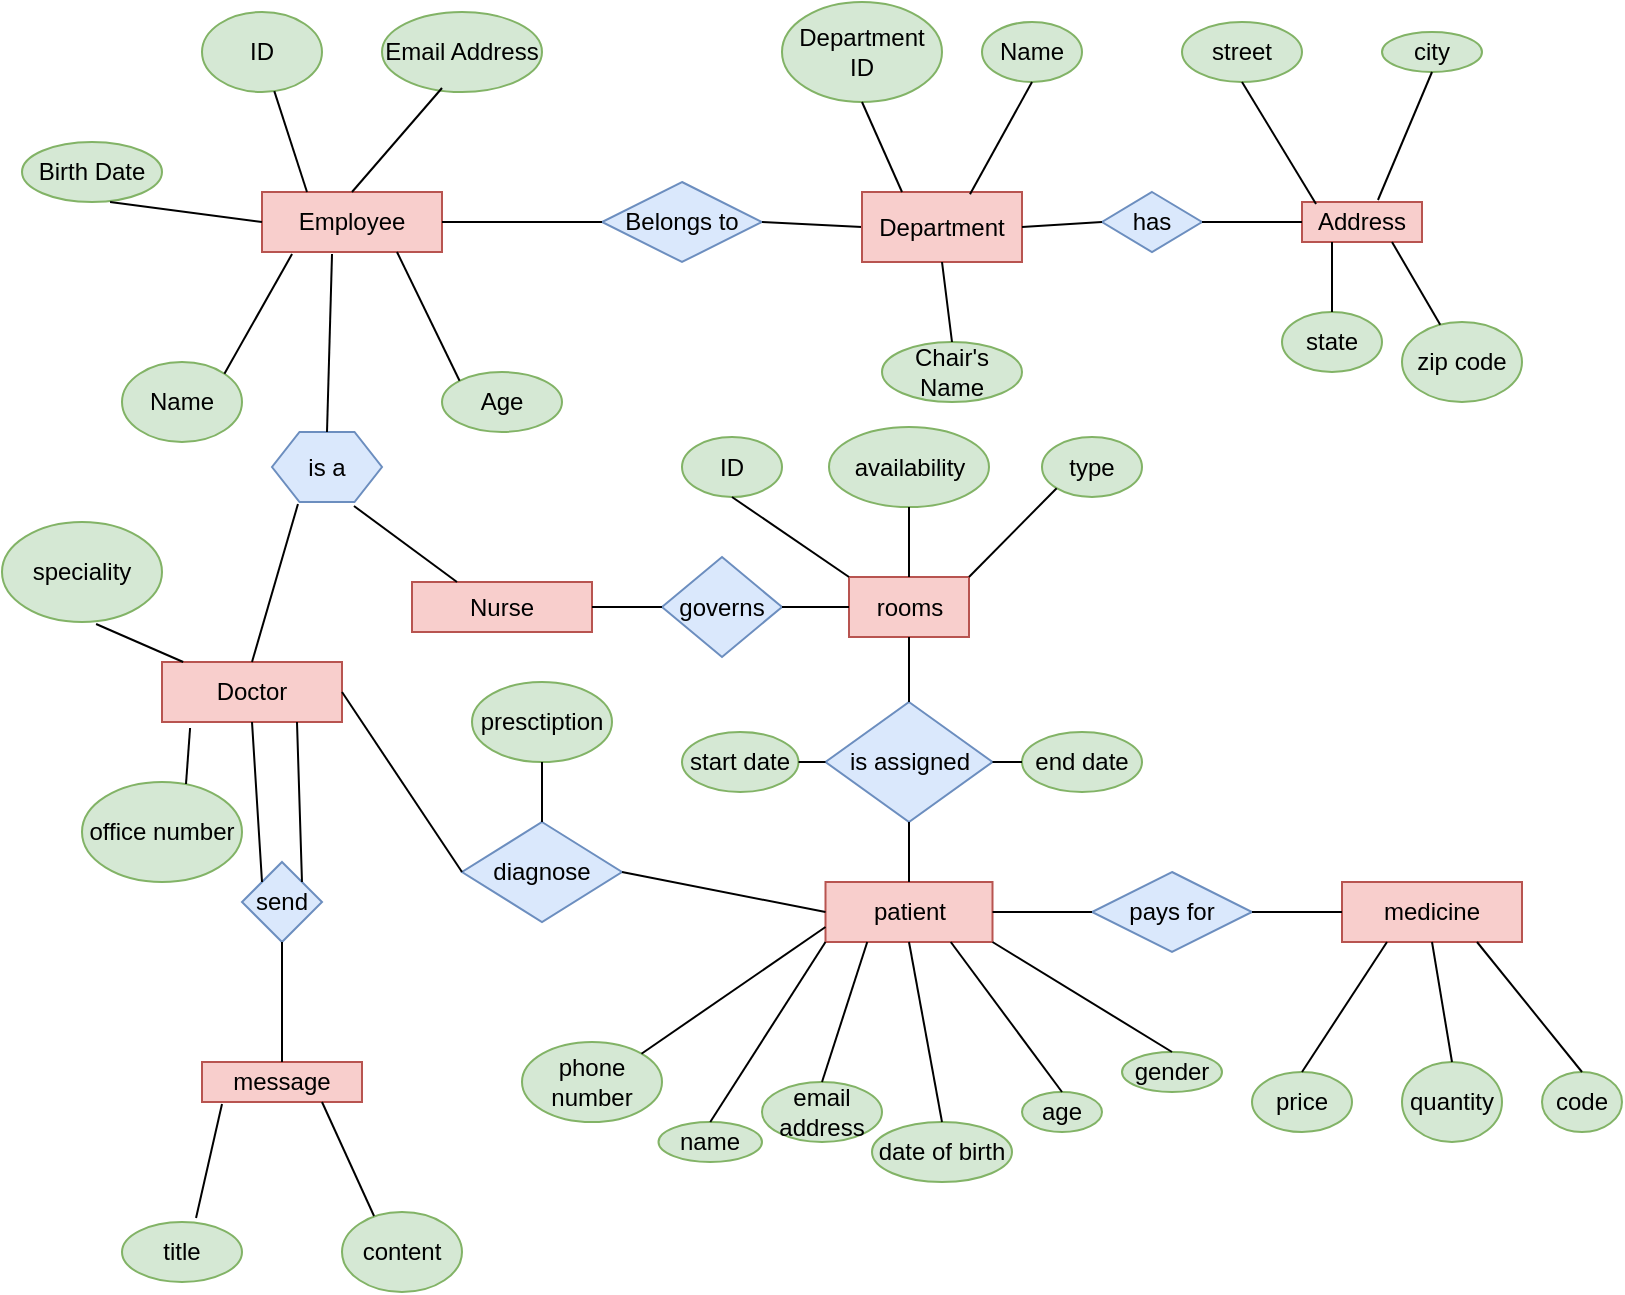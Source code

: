 <mxfile version="12.6.1" type="github">
  <diagram id="C5RBs43oDa-KdzZeNtuy" name="Page-1">
    <mxGraphModel dx="1773" dy="505" grid="1" gridSize="10" guides="1" tooltips="1" connect="1" arrows="1" fold="1" page="1" pageScale="1" pageWidth="827" pageHeight="1169" math="0" shadow="0">
      <root>
        <mxCell id="WIyWlLk6GJQsqaUBKTNV-0"/>
        <mxCell id="WIyWlLk6GJQsqaUBKTNV-1" parent="WIyWlLk6GJQsqaUBKTNV-0"/>
        <mxCell id="0NTEbmVAoTEjCiHu5IEs-0" value="Employee" style="rounded=0;whiteSpace=wrap;html=1;fillColor=#f8cecc;strokeColor=#b85450;" parent="WIyWlLk6GJQsqaUBKTNV-1" vertex="1">
          <mxGeometry x="90" y="135" width="90" height="30" as="geometry"/>
        </mxCell>
        <mxCell id="0NTEbmVAoTEjCiHu5IEs-1" value="ID&lt;br&gt;" style="ellipse;whiteSpace=wrap;html=1;fillColor=#d5e8d4;strokeColor=#82b366;" parent="WIyWlLk6GJQsqaUBKTNV-1" vertex="1">
          <mxGeometry x="60" y="45" width="60" height="40" as="geometry"/>
        </mxCell>
        <mxCell id="0NTEbmVAoTEjCiHu5IEs-3" value="" style="endArrow=none;html=1;entryX=0.25;entryY=0;entryDx=0;entryDy=0;" parent="WIyWlLk6GJQsqaUBKTNV-1" source="0NTEbmVAoTEjCiHu5IEs-1" target="0NTEbmVAoTEjCiHu5IEs-0" edge="1">
          <mxGeometry width="50" height="50" relative="1" as="geometry">
            <mxPoint x="170" y="290" as="sourcePoint"/>
            <mxPoint x="220" y="190" as="targetPoint"/>
          </mxGeometry>
        </mxCell>
        <mxCell id="0NTEbmVAoTEjCiHu5IEs-4" value="Email Address" style="ellipse;whiteSpace=wrap;html=1;fillColor=#d5e8d4;strokeColor=#82b366;" parent="WIyWlLk6GJQsqaUBKTNV-1" vertex="1">
          <mxGeometry x="150" y="45" width="80" height="40" as="geometry"/>
        </mxCell>
        <mxCell id="0NTEbmVAoTEjCiHu5IEs-5" value="" style="endArrow=none;html=1;entryX=0.375;entryY=0.95;entryDx=0;entryDy=0;entryPerimeter=0;exitX=0.5;exitY=0;exitDx=0;exitDy=0;" parent="WIyWlLk6GJQsqaUBKTNV-1" source="0NTEbmVAoTEjCiHu5IEs-0" target="0NTEbmVAoTEjCiHu5IEs-4" edge="1">
          <mxGeometry width="50" height="50" relative="1" as="geometry">
            <mxPoint x="170" y="290" as="sourcePoint"/>
            <mxPoint x="220" y="240" as="targetPoint"/>
          </mxGeometry>
        </mxCell>
        <mxCell id="0NTEbmVAoTEjCiHu5IEs-6" value="Name" style="ellipse;whiteSpace=wrap;html=1;fillColor=#d5e8d4;strokeColor=#82b366;" parent="WIyWlLk6GJQsqaUBKTNV-1" vertex="1">
          <mxGeometry x="20" y="220" width="60" height="40" as="geometry"/>
        </mxCell>
        <mxCell id="0NTEbmVAoTEjCiHu5IEs-7" value="" style="endArrow=none;html=1;exitX=1;exitY=0;exitDx=0;exitDy=0;entryX=0.167;entryY=1.033;entryDx=0;entryDy=0;entryPerimeter=0;" parent="WIyWlLk6GJQsqaUBKTNV-1" source="0NTEbmVAoTEjCiHu5IEs-6" target="0NTEbmVAoTEjCiHu5IEs-0" edge="1">
          <mxGeometry width="50" height="50" relative="1" as="geometry">
            <mxPoint x="130" y="370" as="sourcePoint"/>
            <mxPoint x="207" y="219" as="targetPoint"/>
          </mxGeometry>
        </mxCell>
        <mxCell id="0NTEbmVAoTEjCiHu5IEs-8" value="Birth Date" style="ellipse;whiteSpace=wrap;html=1;fillColor=#d5e8d4;strokeColor=#82b366;" parent="WIyWlLk6GJQsqaUBKTNV-1" vertex="1">
          <mxGeometry x="-30" y="110" width="70" height="30" as="geometry"/>
        </mxCell>
        <mxCell id="0NTEbmVAoTEjCiHu5IEs-10" value="" style="endArrow=none;html=1;exitX=0.629;exitY=1;exitDx=0;exitDy=0;exitPerimeter=0;entryX=0;entryY=0.5;entryDx=0;entryDy=0;" parent="WIyWlLk6GJQsqaUBKTNV-1" source="0NTEbmVAoTEjCiHu5IEs-8" target="0NTEbmVAoTEjCiHu5IEs-0" edge="1">
          <mxGeometry width="50" height="50" relative="1" as="geometry">
            <mxPoint x="130" y="370" as="sourcePoint"/>
            <mxPoint x="230" y="220" as="targetPoint"/>
          </mxGeometry>
        </mxCell>
        <mxCell id="0NTEbmVAoTEjCiHu5IEs-11" value="Age" style="ellipse;whiteSpace=wrap;html=1;fillColor=#d5e8d4;strokeColor=#82b366;" parent="WIyWlLk6GJQsqaUBKTNV-1" vertex="1">
          <mxGeometry x="180" y="225" width="60" height="30" as="geometry"/>
        </mxCell>
        <mxCell id="0NTEbmVAoTEjCiHu5IEs-13" value="" style="endArrow=none;html=1;entryX=0.75;entryY=1;entryDx=0;entryDy=0;exitX=0;exitY=0;exitDx=0;exitDy=0;" parent="WIyWlLk6GJQsqaUBKTNV-1" source="0NTEbmVAoTEjCiHu5IEs-11" target="0NTEbmVAoTEjCiHu5IEs-0" edge="1">
          <mxGeometry width="50" height="50" relative="1" as="geometry">
            <mxPoint x="130" y="380" as="sourcePoint"/>
            <mxPoint x="180" y="330" as="targetPoint"/>
          </mxGeometry>
        </mxCell>
        <mxCell id="0NTEbmVAoTEjCiHu5IEs-15" value="Belongs to&lt;br&gt;" style="rhombus;whiteSpace=wrap;html=1;fillColor=#dae8fc;strokeColor=#6c8ebf;" parent="WIyWlLk6GJQsqaUBKTNV-1" vertex="1">
          <mxGeometry x="260" y="130" width="80" height="40" as="geometry"/>
        </mxCell>
        <mxCell id="0NTEbmVAoTEjCiHu5IEs-16" value="" style="endArrow=none;html=1;entryX=0;entryY=0.5;entryDx=0;entryDy=0;exitX=1;exitY=0.5;exitDx=0;exitDy=0;" parent="WIyWlLk6GJQsqaUBKTNV-1" source="0NTEbmVAoTEjCiHu5IEs-0" target="0NTEbmVAoTEjCiHu5IEs-15" edge="1">
          <mxGeometry width="50" height="50" relative="1" as="geometry">
            <mxPoint x="130" y="380" as="sourcePoint"/>
            <mxPoint x="290" y="210" as="targetPoint"/>
          </mxGeometry>
        </mxCell>
        <mxCell id="0NTEbmVAoTEjCiHu5IEs-18" value="" style="endArrow=none;html=1;exitX=1;exitY=0.5;exitDx=0;exitDy=0;entryX=0;entryY=0.5;entryDx=0;entryDy=0;" parent="WIyWlLk6GJQsqaUBKTNV-1" source="0NTEbmVAoTEjCiHu5IEs-15" target="0NTEbmVAoTEjCiHu5IEs-19" edge="1">
          <mxGeometry width="50" height="50" relative="1" as="geometry">
            <mxPoint x="393" y="200" as="sourcePoint"/>
            <mxPoint x="450" y="150" as="targetPoint"/>
          </mxGeometry>
        </mxCell>
        <mxCell id="0NTEbmVAoTEjCiHu5IEs-19" value="Department" style="rounded=0;whiteSpace=wrap;html=1;fillColor=#f8cecc;strokeColor=#b85450;" parent="WIyWlLk6GJQsqaUBKTNV-1" vertex="1">
          <mxGeometry x="390" y="135" width="80" height="35" as="geometry"/>
        </mxCell>
        <mxCell id="0NTEbmVAoTEjCiHu5IEs-21" value="Department ID" style="ellipse;whiteSpace=wrap;html=1;fillColor=#d5e8d4;strokeColor=#82b366;" parent="WIyWlLk6GJQsqaUBKTNV-1" vertex="1">
          <mxGeometry x="350" y="40" width="80" height="50" as="geometry"/>
        </mxCell>
        <mxCell id="0NTEbmVAoTEjCiHu5IEs-22" value="Name" style="ellipse;whiteSpace=wrap;html=1;fillColor=#d5e8d4;strokeColor=#82b366;" parent="WIyWlLk6GJQsqaUBKTNV-1" vertex="1">
          <mxGeometry x="450" y="50" width="50" height="30" as="geometry"/>
        </mxCell>
        <mxCell id="0NTEbmVAoTEjCiHu5IEs-23" value="Chair&#39;s Name" style="ellipse;whiteSpace=wrap;html=1;fillColor=#d5e8d4;strokeColor=#82b366;" parent="WIyWlLk6GJQsqaUBKTNV-1" vertex="1">
          <mxGeometry x="400" y="210" width="70" height="30" as="geometry"/>
        </mxCell>
        <mxCell id="0NTEbmVAoTEjCiHu5IEs-24" value="" style="endArrow=none;html=1;entryX=0.5;entryY=1;entryDx=0;entryDy=0;exitX=0.25;exitY=0;exitDx=0;exitDy=0;" parent="WIyWlLk6GJQsqaUBKTNV-1" source="0NTEbmVAoTEjCiHu5IEs-19" target="0NTEbmVAoTEjCiHu5IEs-21" edge="1">
          <mxGeometry width="50" height="50" relative="1" as="geometry">
            <mxPoint x="90" y="380" as="sourcePoint"/>
            <mxPoint x="360" y="160" as="targetPoint"/>
          </mxGeometry>
        </mxCell>
        <mxCell id="0NTEbmVAoTEjCiHu5IEs-25" value="" style="endArrow=none;html=1;exitX=0.675;exitY=0.033;exitDx=0;exitDy=0;exitPerimeter=0;entryX=0.5;entryY=1;entryDx=0;entryDy=0;" parent="WIyWlLk6GJQsqaUBKTNV-1" source="0NTEbmVAoTEjCiHu5IEs-19" target="0NTEbmVAoTEjCiHu5IEs-22" edge="1">
          <mxGeometry width="50" height="50" relative="1" as="geometry">
            <mxPoint x="410" y="150.01" as="sourcePoint"/>
            <mxPoint x="450" y="100" as="targetPoint"/>
          </mxGeometry>
        </mxCell>
        <mxCell id="0NTEbmVAoTEjCiHu5IEs-26" value="" style="endArrow=none;html=1;entryX=0.5;entryY=1;entryDx=0;entryDy=0;exitX=0.5;exitY=0;exitDx=0;exitDy=0;" parent="WIyWlLk6GJQsqaUBKTNV-1" source="0NTEbmVAoTEjCiHu5IEs-23" target="0NTEbmVAoTEjCiHu5IEs-19" edge="1">
          <mxGeometry width="50" height="50" relative="1" as="geometry">
            <mxPoint x="420" y="160.01" as="sourcePoint"/>
            <mxPoint x="410" y="110" as="targetPoint"/>
          </mxGeometry>
        </mxCell>
        <mxCell id="0NTEbmVAoTEjCiHu5IEs-27" value="has" style="rhombus;whiteSpace=wrap;html=1;fillColor=#dae8fc;strokeColor=#6c8ebf;" parent="WIyWlLk6GJQsqaUBKTNV-1" vertex="1">
          <mxGeometry x="510" y="135" width="50" height="30" as="geometry"/>
        </mxCell>
        <mxCell id="0NTEbmVAoTEjCiHu5IEs-29" value="" style="endArrow=none;html=1;entryX=1;entryY=0.5;entryDx=0;entryDy=0;exitX=0;exitY=0.5;exitDx=0;exitDy=0;" parent="WIyWlLk6GJQsqaUBKTNV-1" source="0NTEbmVAoTEjCiHu5IEs-27" target="0NTEbmVAoTEjCiHu5IEs-19" edge="1">
          <mxGeometry width="50" height="50" relative="1" as="geometry">
            <mxPoint x="470" y="170.01" as="sourcePoint"/>
            <mxPoint x="460" y="120" as="targetPoint"/>
          </mxGeometry>
        </mxCell>
        <mxCell id="0NTEbmVAoTEjCiHu5IEs-30" value="Address" style="rounded=0;whiteSpace=wrap;html=1;fillColor=#f8cecc;strokeColor=#b85450;" parent="WIyWlLk6GJQsqaUBKTNV-1" vertex="1">
          <mxGeometry x="610" y="140" width="60" height="20" as="geometry"/>
        </mxCell>
        <mxCell id="0NTEbmVAoTEjCiHu5IEs-31" value="" style="endArrow=none;html=1;entryX=1;entryY=0.5;entryDx=0;entryDy=0;exitX=0;exitY=0.5;exitDx=0;exitDy=0;" parent="WIyWlLk6GJQsqaUBKTNV-1" source="0NTEbmVAoTEjCiHu5IEs-30" target="0NTEbmVAoTEjCiHu5IEs-27" edge="1">
          <mxGeometry width="50" height="50" relative="1" as="geometry">
            <mxPoint x="420" y="180.01" as="sourcePoint"/>
            <mxPoint x="410" y="130" as="targetPoint"/>
          </mxGeometry>
        </mxCell>
        <mxCell id="0NTEbmVAoTEjCiHu5IEs-32" value="street" style="ellipse;whiteSpace=wrap;html=1;fillColor=#d5e8d4;strokeColor=#82b366;" parent="WIyWlLk6GJQsqaUBKTNV-1" vertex="1">
          <mxGeometry x="550" y="50" width="60" height="30" as="geometry"/>
        </mxCell>
        <mxCell id="0NTEbmVAoTEjCiHu5IEs-33" value="city" style="ellipse;whiteSpace=wrap;html=1;fillColor=#d5e8d4;strokeColor=#82b366;" parent="WIyWlLk6GJQsqaUBKTNV-1" vertex="1">
          <mxGeometry x="650" y="55" width="50" height="20" as="geometry"/>
        </mxCell>
        <mxCell id="0NTEbmVAoTEjCiHu5IEs-34" value="state" style="ellipse;whiteSpace=wrap;html=1;fillColor=#d5e8d4;strokeColor=#82b366;" parent="WIyWlLk6GJQsqaUBKTNV-1" vertex="1">
          <mxGeometry x="600" y="195" width="50" height="30" as="geometry"/>
        </mxCell>
        <mxCell id="0NTEbmVAoTEjCiHu5IEs-35" value="zip code" style="ellipse;whiteSpace=wrap;html=1;fillColor=#d5e8d4;strokeColor=#82b366;" parent="WIyWlLk6GJQsqaUBKTNV-1" vertex="1">
          <mxGeometry x="660" y="200" width="60" height="40" as="geometry"/>
        </mxCell>
        <mxCell id="0NTEbmVAoTEjCiHu5IEs-37" value="" style="endArrow=none;html=1;exitX=0.117;exitY=0.05;exitDx=0;exitDy=0;exitPerimeter=0;entryX=0.5;entryY=1;entryDx=0;entryDy=0;" parent="WIyWlLk6GJQsqaUBKTNV-1" source="0NTEbmVAoTEjCiHu5IEs-30" target="0NTEbmVAoTEjCiHu5IEs-32" edge="1">
          <mxGeometry width="50" height="50" relative="1" as="geometry">
            <mxPoint x="430" y="190.01" as="sourcePoint"/>
            <mxPoint x="550" y="130" as="targetPoint"/>
          </mxGeometry>
        </mxCell>
        <mxCell id="0NTEbmVAoTEjCiHu5IEs-38" value="" style="endArrow=none;html=1;exitX=0.633;exitY=-0.05;exitDx=0;exitDy=0;exitPerimeter=0;entryX=0.5;entryY=1;entryDx=0;entryDy=0;" parent="WIyWlLk6GJQsqaUBKTNV-1" source="0NTEbmVAoTEjCiHu5IEs-30" target="0NTEbmVAoTEjCiHu5IEs-33" edge="1">
          <mxGeometry width="50" height="50" relative="1" as="geometry">
            <mxPoint x="440" y="200.01" as="sourcePoint"/>
            <mxPoint x="680" y="100" as="targetPoint"/>
          </mxGeometry>
        </mxCell>
        <mxCell id="0NTEbmVAoTEjCiHu5IEs-39" value="" style="endArrow=none;html=1;entryX=0.25;entryY=1;entryDx=0;entryDy=0;exitX=0.5;exitY=0;exitDx=0;exitDy=0;" parent="WIyWlLk6GJQsqaUBKTNV-1" source="0NTEbmVAoTEjCiHu5IEs-34" target="0NTEbmVAoTEjCiHu5IEs-30" edge="1">
          <mxGeometry width="50" height="50" relative="1" as="geometry">
            <mxPoint x="450" y="210.01" as="sourcePoint"/>
            <mxPoint x="440" y="160" as="targetPoint"/>
          </mxGeometry>
        </mxCell>
        <mxCell id="0NTEbmVAoTEjCiHu5IEs-40" value="" style="endArrow=none;html=1;entryX=0.75;entryY=1;entryDx=0;entryDy=0;" parent="WIyWlLk6GJQsqaUBKTNV-1" source="0NTEbmVAoTEjCiHu5IEs-35" target="0NTEbmVAoTEjCiHu5IEs-30" edge="1">
          <mxGeometry width="50" height="50" relative="1" as="geometry">
            <mxPoint x="460" y="220.01" as="sourcePoint"/>
            <mxPoint x="450" y="170" as="targetPoint"/>
          </mxGeometry>
        </mxCell>
        <mxCell id="0NTEbmVAoTEjCiHu5IEs-41" value="Doctor" style="rounded=0;whiteSpace=wrap;html=1;fillColor=#f8cecc;strokeColor=#b85450;" parent="WIyWlLk6GJQsqaUBKTNV-1" vertex="1">
          <mxGeometry x="40" y="370" width="90" height="30" as="geometry"/>
        </mxCell>
        <mxCell id="0NTEbmVAoTEjCiHu5IEs-42" value="speciality" style="ellipse;whiteSpace=wrap;html=1;fillColor=#d5e8d4;strokeColor=#82b366;" parent="WIyWlLk6GJQsqaUBKTNV-1" vertex="1">
          <mxGeometry x="-40" y="300" width="80" height="50" as="geometry"/>
        </mxCell>
        <mxCell id="0NTEbmVAoTEjCiHu5IEs-43" value="office number" style="ellipse;whiteSpace=wrap;html=1;fillColor=#d5e8d4;strokeColor=#82b366;" parent="WIyWlLk6GJQsqaUBKTNV-1" vertex="1">
          <mxGeometry y="430" width="80" height="50" as="geometry"/>
        </mxCell>
        <mxCell id="0NTEbmVAoTEjCiHu5IEs-44" value="" style="endArrow=none;html=1;entryX=0.588;entryY=1.02;entryDx=0;entryDy=0;entryPerimeter=0;" parent="WIyWlLk6GJQsqaUBKTNV-1" source="0NTEbmVAoTEjCiHu5IEs-41" target="0NTEbmVAoTEjCiHu5IEs-42" edge="1">
          <mxGeometry width="50" height="50" relative="1" as="geometry">
            <mxPoint x="530" y="230.01" as="sourcePoint"/>
            <mxPoint x="520" y="180" as="targetPoint"/>
          </mxGeometry>
        </mxCell>
        <mxCell id="0NTEbmVAoTEjCiHu5IEs-45" value="" style="endArrow=none;html=1;entryX=0.65;entryY=0.02;entryDx=0;entryDy=0;exitX=0.156;exitY=1.1;exitDx=0;exitDy=0;exitPerimeter=0;entryPerimeter=0;" parent="WIyWlLk6GJQsqaUBKTNV-1" source="0NTEbmVAoTEjCiHu5IEs-41" target="0NTEbmVAoTEjCiHu5IEs-43" edge="1">
          <mxGeometry width="50" height="50" relative="1" as="geometry">
            <mxPoint x="540" y="240.01" as="sourcePoint"/>
            <mxPoint x="530" y="190" as="targetPoint"/>
          </mxGeometry>
        </mxCell>
        <mxCell id="0NTEbmVAoTEjCiHu5IEs-46" value="is a" style="shape=hexagon;perimeter=hexagonPerimeter2;whiteSpace=wrap;html=1;fillColor=#dae8fc;strokeColor=#6c8ebf;" parent="WIyWlLk6GJQsqaUBKTNV-1" vertex="1">
          <mxGeometry x="95" y="255" width="55" height="35" as="geometry"/>
        </mxCell>
        <mxCell id="0NTEbmVAoTEjCiHu5IEs-47" value="" style="endArrow=none;html=1;entryX=0.389;entryY=1.033;entryDx=0;entryDy=0;exitX=0.5;exitY=0;exitDx=0;exitDy=0;entryPerimeter=0;" parent="WIyWlLk6GJQsqaUBKTNV-1" source="0NTEbmVAoTEjCiHu5IEs-46" target="0NTEbmVAoTEjCiHu5IEs-0" edge="1">
          <mxGeometry width="50" height="50" relative="1" as="geometry">
            <mxPoint x="550" y="250.01" as="sourcePoint"/>
            <mxPoint x="540" y="200" as="targetPoint"/>
          </mxGeometry>
        </mxCell>
        <mxCell id="0NTEbmVAoTEjCiHu5IEs-48" value="" style="endArrow=none;html=1;entryX=0.236;entryY=1.029;entryDx=0;entryDy=0;exitX=0.5;exitY=0;exitDx=0;exitDy=0;entryPerimeter=0;" parent="WIyWlLk6GJQsqaUBKTNV-1" source="0NTEbmVAoTEjCiHu5IEs-41" target="0NTEbmVAoTEjCiHu5IEs-46" edge="1">
          <mxGeometry width="50" height="50" relative="1" as="geometry">
            <mxPoint x="560" y="260.01" as="sourcePoint"/>
            <mxPoint x="550" y="210" as="targetPoint"/>
          </mxGeometry>
        </mxCell>
        <mxCell id="0NTEbmVAoTEjCiHu5IEs-50" value="send" style="rhombus;whiteSpace=wrap;html=1;fillColor=#dae8fc;strokeColor=#6c8ebf;" parent="WIyWlLk6GJQsqaUBKTNV-1" vertex="1">
          <mxGeometry x="80" y="470" width="40" height="40" as="geometry"/>
        </mxCell>
        <mxCell id="0NTEbmVAoTEjCiHu5IEs-51" value="" style="endArrow=none;html=1;entryX=0.5;entryY=1;entryDx=0;entryDy=0;exitX=0;exitY=0;exitDx=0;exitDy=0;" parent="WIyWlLk6GJQsqaUBKTNV-1" source="0NTEbmVAoTEjCiHu5IEs-50" target="0NTEbmVAoTEjCiHu5IEs-41" edge="1">
          <mxGeometry width="50" height="50" relative="1" as="geometry">
            <mxPoint x="570" y="270.01" as="sourcePoint"/>
            <mxPoint x="560" y="220" as="targetPoint"/>
          </mxGeometry>
        </mxCell>
        <mxCell id="0NTEbmVAoTEjCiHu5IEs-52" value="" style="endArrow=none;html=1;entryX=0.75;entryY=1;entryDx=0;entryDy=0;exitX=1;exitY=0;exitDx=0;exitDy=0;" parent="WIyWlLk6GJQsqaUBKTNV-1" source="0NTEbmVAoTEjCiHu5IEs-50" target="0NTEbmVAoTEjCiHu5IEs-41" edge="1">
          <mxGeometry width="50" height="50" relative="1" as="geometry">
            <mxPoint x="580" y="280.01" as="sourcePoint"/>
            <mxPoint x="570" y="230" as="targetPoint"/>
          </mxGeometry>
        </mxCell>
        <mxCell id="0NTEbmVAoTEjCiHu5IEs-53" value="message" style="rounded=0;whiteSpace=wrap;html=1;fillColor=#f8cecc;strokeColor=#b85450;" parent="WIyWlLk6GJQsqaUBKTNV-1" vertex="1">
          <mxGeometry x="60" y="570" width="80" height="20" as="geometry"/>
        </mxCell>
        <mxCell id="0NTEbmVAoTEjCiHu5IEs-54" value="" style="endArrow=none;html=1;entryX=0.5;entryY=1;entryDx=0;entryDy=0;exitX=0.5;exitY=0;exitDx=0;exitDy=0;" parent="WIyWlLk6GJQsqaUBKTNV-1" source="0NTEbmVAoTEjCiHu5IEs-53" target="0NTEbmVAoTEjCiHu5IEs-50" edge="1">
          <mxGeometry width="50" height="50" relative="1" as="geometry">
            <mxPoint x="590" y="290.01" as="sourcePoint"/>
            <mxPoint x="580" y="240" as="targetPoint"/>
          </mxGeometry>
        </mxCell>
        <mxCell id="0NTEbmVAoTEjCiHu5IEs-55" value="title" style="ellipse;whiteSpace=wrap;html=1;fillColor=#d5e8d4;strokeColor=#82b366;" parent="WIyWlLk6GJQsqaUBKTNV-1" vertex="1">
          <mxGeometry x="20" y="650" width="60" height="30" as="geometry"/>
        </mxCell>
        <mxCell id="0NTEbmVAoTEjCiHu5IEs-56" value="content" style="ellipse;whiteSpace=wrap;html=1;fillColor=#d5e8d4;strokeColor=#82b366;" parent="WIyWlLk6GJQsqaUBKTNV-1" vertex="1">
          <mxGeometry x="130" y="645" width="60" height="40" as="geometry"/>
        </mxCell>
        <mxCell id="0NTEbmVAoTEjCiHu5IEs-57" value="" style="endArrow=none;html=1;entryX=0.125;entryY=1.05;entryDx=0;entryDy=0;exitX=0.617;exitY=-0.067;exitDx=0;exitDy=0;exitPerimeter=0;entryPerimeter=0;" parent="WIyWlLk6GJQsqaUBKTNV-1" source="0NTEbmVAoTEjCiHu5IEs-55" target="0NTEbmVAoTEjCiHu5IEs-53" edge="1">
          <mxGeometry width="50" height="50" relative="1" as="geometry">
            <mxPoint x="600" y="300.01" as="sourcePoint"/>
            <mxPoint x="590" y="250" as="targetPoint"/>
          </mxGeometry>
        </mxCell>
        <mxCell id="0NTEbmVAoTEjCiHu5IEs-58" value="" style="endArrow=none;html=1;entryX=0.75;entryY=1;entryDx=0;entryDy=0;exitX=0.267;exitY=0.05;exitDx=0;exitDy=0;exitPerimeter=0;" parent="WIyWlLk6GJQsqaUBKTNV-1" source="0NTEbmVAoTEjCiHu5IEs-56" target="0NTEbmVAoTEjCiHu5IEs-53" edge="1">
          <mxGeometry width="50" height="50" relative="1" as="geometry">
            <mxPoint x="610" y="310.01" as="sourcePoint"/>
            <mxPoint x="600" y="260" as="targetPoint"/>
          </mxGeometry>
        </mxCell>
        <mxCell id="0NTEbmVAoTEjCiHu5IEs-59" value="Nurse" style="rounded=0;whiteSpace=wrap;html=1;fillColor=#f8cecc;strokeColor=#b85450;" parent="WIyWlLk6GJQsqaUBKTNV-1" vertex="1">
          <mxGeometry x="165" y="330" width="90" height="25" as="geometry"/>
        </mxCell>
        <mxCell id="0NTEbmVAoTEjCiHu5IEs-60" value="" style="endArrow=none;html=1;entryX=0.745;entryY=1.057;entryDx=0;entryDy=0;exitX=0.25;exitY=0;exitDx=0;exitDy=0;entryPerimeter=0;" parent="WIyWlLk6GJQsqaUBKTNV-1" source="0NTEbmVAoTEjCiHu5IEs-59" target="0NTEbmVAoTEjCiHu5IEs-46" edge="1">
          <mxGeometry width="50" height="50" relative="1" as="geometry">
            <mxPoint x="620" y="320.01" as="sourcePoint"/>
            <mxPoint x="610" y="270" as="targetPoint"/>
          </mxGeometry>
        </mxCell>
        <mxCell id="0NTEbmVAoTEjCiHu5IEs-61" value="governs" style="rhombus;whiteSpace=wrap;html=1;fillColor=#dae8fc;strokeColor=#6c8ebf;" parent="WIyWlLk6GJQsqaUBKTNV-1" vertex="1">
          <mxGeometry x="290" y="317.5" width="60" height="50" as="geometry"/>
        </mxCell>
        <mxCell id="0NTEbmVAoTEjCiHu5IEs-62" value="" style="endArrow=none;html=1;entryX=1;entryY=0.5;entryDx=0;entryDy=0;exitX=0;exitY=0.5;exitDx=0;exitDy=0;" parent="WIyWlLk6GJQsqaUBKTNV-1" source="0NTEbmVAoTEjCiHu5IEs-61" target="0NTEbmVAoTEjCiHu5IEs-59" edge="1">
          <mxGeometry width="50" height="50" relative="1" as="geometry">
            <mxPoint x="630" y="330.01" as="sourcePoint"/>
            <mxPoint x="620" y="280" as="targetPoint"/>
          </mxGeometry>
        </mxCell>
        <mxCell id="0NTEbmVAoTEjCiHu5IEs-63" value="rooms" style="rounded=0;whiteSpace=wrap;html=1;fillColor=#f8cecc;strokeColor=#b85450;" parent="WIyWlLk6GJQsqaUBKTNV-1" vertex="1">
          <mxGeometry x="383.5" y="327.5" width="60" height="30" as="geometry"/>
        </mxCell>
        <mxCell id="0NTEbmVAoTEjCiHu5IEs-64" value="" style="endArrow=none;html=1;entryX=1;entryY=0.5;entryDx=0;entryDy=0;exitX=0;exitY=0.5;exitDx=0;exitDy=0;" parent="WIyWlLk6GJQsqaUBKTNV-1" source="0NTEbmVAoTEjCiHu5IEs-63" target="0NTEbmVAoTEjCiHu5IEs-61" edge="1">
          <mxGeometry width="50" height="50" relative="1" as="geometry">
            <mxPoint x="640" y="340.01" as="sourcePoint"/>
            <mxPoint x="630" y="290" as="targetPoint"/>
          </mxGeometry>
        </mxCell>
        <mxCell id="0NTEbmVAoTEjCiHu5IEs-65" value="ID" style="ellipse;whiteSpace=wrap;html=1;fillColor=#d5e8d4;strokeColor=#82b366;" parent="WIyWlLk6GJQsqaUBKTNV-1" vertex="1">
          <mxGeometry x="300" y="257.5" width="50" height="30" as="geometry"/>
        </mxCell>
        <mxCell id="0NTEbmVAoTEjCiHu5IEs-66" value="availability" style="ellipse;whiteSpace=wrap;html=1;fillColor=#d5e8d4;strokeColor=#82b366;" parent="WIyWlLk6GJQsqaUBKTNV-1" vertex="1">
          <mxGeometry x="373.5" y="252.5" width="80" height="40" as="geometry"/>
        </mxCell>
        <mxCell id="0NTEbmVAoTEjCiHu5IEs-67" value="type" style="ellipse;whiteSpace=wrap;html=1;fillColor=#d5e8d4;strokeColor=#82b366;" parent="WIyWlLk6GJQsqaUBKTNV-1" vertex="1">
          <mxGeometry x="480" y="257.5" width="50" height="30" as="geometry"/>
        </mxCell>
        <mxCell id="0NTEbmVAoTEjCiHu5IEs-68" value="" style="endArrow=none;html=1;entryX=0.5;entryY=1;entryDx=0;entryDy=0;exitX=0;exitY=0;exitDx=0;exitDy=0;" parent="WIyWlLk6GJQsqaUBKTNV-1" source="0NTEbmVAoTEjCiHu5IEs-63" target="0NTEbmVAoTEjCiHu5IEs-65" edge="1">
          <mxGeometry width="50" height="50" relative="1" as="geometry">
            <mxPoint x="650" y="350.01" as="sourcePoint"/>
            <mxPoint x="640" y="300" as="targetPoint"/>
          </mxGeometry>
        </mxCell>
        <mxCell id="0NTEbmVAoTEjCiHu5IEs-69" value="" style="endArrow=none;html=1;entryX=0.5;entryY=1;entryDx=0;entryDy=0;exitX=0.5;exitY=0;exitDx=0;exitDy=0;" parent="WIyWlLk6GJQsqaUBKTNV-1" source="0NTEbmVAoTEjCiHu5IEs-63" target="0NTEbmVAoTEjCiHu5IEs-66" edge="1">
          <mxGeometry width="50" height="50" relative="1" as="geometry">
            <mxPoint x="660" y="360.01" as="sourcePoint"/>
            <mxPoint x="650" y="310" as="targetPoint"/>
          </mxGeometry>
        </mxCell>
        <mxCell id="0NTEbmVAoTEjCiHu5IEs-70" value="" style="endArrow=none;html=1;entryX=0;entryY=1;entryDx=0;entryDy=0;exitX=1;exitY=0;exitDx=0;exitDy=0;" parent="WIyWlLk6GJQsqaUBKTNV-1" source="0NTEbmVAoTEjCiHu5IEs-63" target="0NTEbmVAoTEjCiHu5IEs-67" edge="1">
          <mxGeometry width="50" height="50" relative="1" as="geometry">
            <mxPoint x="670" y="370.01" as="sourcePoint"/>
            <mxPoint x="660" y="320" as="targetPoint"/>
          </mxGeometry>
        </mxCell>
        <mxCell id="0NTEbmVAoTEjCiHu5IEs-71" value="is assigned" style="rhombus;whiteSpace=wrap;html=1;fillColor=#dae8fc;strokeColor=#6c8ebf;" parent="WIyWlLk6GJQsqaUBKTNV-1" vertex="1">
          <mxGeometry x="371.75" y="390" width="83.5" height="60" as="geometry"/>
        </mxCell>
        <mxCell id="0NTEbmVAoTEjCiHu5IEs-72" value="" style="endArrow=none;html=1;entryX=0.5;entryY=1;entryDx=0;entryDy=0;exitX=0.5;exitY=0;exitDx=0;exitDy=0;" parent="WIyWlLk6GJQsqaUBKTNV-1" source="0NTEbmVAoTEjCiHu5IEs-71" target="0NTEbmVAoTEjCiHu5IEs-63" edge="1">
          <mxGeometry width="50" height="50" relative="1" as="geometry">
            <mxPoint x="680" y="380.01" as="sourcePoint"/>
            <mxPoint x="670" y="330" as="targetPoint"/>
          </mxGeometry>
        </mxCell>
        <mxCell id="0NTEbmVAoTEjCiHu5IEs-73" value="patient" style="rounded=0;whiteSpace=wrap;html=1;fillColor=#f8cecc;strokeColor=#b85450;" parent="WIyWlLk6GJQsqaUBKTNV-1" vertex="1">
          <mxGeometry x="371.75" y="480" width="83.5" height="30" as="geometry"/>
        </mxCell>
        <mxCell id="0NTEbmVAoTEjCiHu5IEs-74" value="" style="endArrow=none;html=1;entryX=0.5;entryY=1;entryDx=0;entryDy=0;exitX=0.5;exitY=0;exitDx=0;exitDy=0;" parent="WIyWlLk6GJQsqaUBKTNV-1" source="0NTEbmVAoTEjCiHu5IEs-73" target="0NTEbmVAoTEjCiHu5IEs-71" edge="1">
          <mxGeometry width="50" height="50" relative="1" as="geometry">
            <mxPoint x="690" y="390.01" as="sourcePoint"/>
            <mxPoint x="680" y="340" as="targetPoint"/>
          </mxGeometry>
        </mxCell>
        <mxCell id="0NTEbmVAoTEjCiHu5IEs-75" value="name" style="ellipse;whiteSpace=wrap;html=1;fillColor=#d5e8d4;strokeColor=#82b366;" parent="WIyWlLk6GJQsqaUBKTNV-1" vertex="1">
          <mxGeometry x="288.25" y="600" width="51.75" height="20" as="geometry"/>
        </mxCell>
        <mxCell id="0NTEbmVAoTEjCiHu5IEs-76" value="email address" style="ellipse;whiteSpace=wrap;html=1;fillColor=#d5e8d4;strokeColor=#82b366;" parent="WIyWlLk6GJQsqaUBKTNV-1" vertex="1">
          <mxGeometry x="340" y="580" width="60" height="30" as="geometry"/>
        </mxCell>
        <mxCell id="0NTEbmVAoTEjCiHu5IEs-77" value="date of birth" style="ellipse;whiteSpace=wrap;html=1;fillColor=#d5e8d4;strokeColor=#82b366;" parent="WIyWlLk6GJQsqaUBKTNV-1" vertex="1">
          <mxGeometry x="395" y="600" width="70" height="30" as="geometry"/>
        </mxCell>
        <mxCell id="0NTEbmVAoTEjCiHu5IEs-78" value="age" style="ellipse;whiteSpace=wrap;html=1;fillColor=#d5e8d4;strokeColor=#82b366;" parent="WIyWlLk6GJQsqaUBKTNV-1" vertex="1">
          <mxGeometry x="470" y="585" width="40" height="20" as="geometry"/>
        </mxCell>
        <mxCell id="0NTEbmVAoTEjCiHu5IEs-79" value="phone number" style="ellipse;whiteSpace=wrap;html=1;fillColor=#d5e8d4;strokeColor=#82b366;" parent="WIyWlLk6GJQsqaUBKTNV-1" vertex="1">
          <mxGeometry x="220" y="560" width="70" height="40" as="geometry"/>
        </mxCell>
        <mxCell id="0NTEbmVAoTEjCiHu5IEs-80" value="gender" style="ellipse;whiteSpace=wrap;html=1;fillColor=#d5e8d4;strokeColor=#82b366;" parent="WIyWlLk6GJQsqaUBKTNV-1" vertex="1">
          <mxGeometry x="520" y="565" width="50" height="20" as="geometry"/>
        </mxCell>
        <mxCell id="0NTEbmVAoTEjCiHu5IEs-83" value="" style="endArrow=none;html=1;entryX=0;entryY=0.75;entryDx=0;entryDy=0;exitX=1;exitY=0;exitDx=0;exitDy=0;" parent="WIyWlLk6GJQsqaUBKTNV-1" source="0NTEbmVAoTEjCiHu5IEs-79" target="0NTEbmVAoTEjCiHu5IEs-73" edge="1">
          <mxGeometry width="50" height="50" relative="1" as="geometry">
            <mxPoint x="700" y="400.01" as="sourcePoint"/>
            <mxPoint x="690" y="350" as="targetPoint"/>
          </mxGeometry>
        </mxCell>
        <mxCell id="0NTEbmVAoTEjCiHu5IEs-84" value="" style="endArrow=none;html=1;entryX=0;entryY=1;entryDx=0;entryDy=0;exitX=0.5;exitY=0;exitDx=0;exitDy=0;" parent="WIyWlLk6GJQsqaUBKTNV-1" source="0NTEbmVAoTEjCiHu5IEs-75" target="0NTEbmVAoTEjCiHu5IEs-73" edge="1">
          <mxGeometry width="50" height="50" relative="1" as="geometry">
            <mxPoint x="710" y="410.01" as="sourcePoint"/>
            <mxPoint x="700" y="360" as="targetPoint"/>
          </mxGeometry>
        </mxCell>
        <mxCell id="0NTEbmVAoTEjCiHu5IEs-85" value="" style="endArrow=none;html=1;entryX=0.25;entryY=1;entryDx=0;entryDy=0;exitX=0.5;exitY=0;exitDx=0;exitDy=0;" parent="WIyWlLk6GJQsqaUBKTNV-1" source="0NTEbmVAoTEjCiHu5IEs-76" target="0NTEbmVAoTEjCiHu5IEs-73" edge="1">
          <mxGeometry width="50" height="50" relative="1" as="geometry">
            <mxPoint x="720" y="420.01" as="sourcePoint"/>
            <mxPoint x="710" y="370" as="targetPoint"/>
          </mxGeometry>
        </mxCell>
        <mxCell id="0NTEbmVAoTEjCiHu5IEs-86" value="" style="endArrow=none;html=1;entryX=0.5;entryY=1;entryDx=0;entryDy=0;exitX=0.5;exitY=0;exitDx=0;exitDy=0;" parent="WIyWlLk6GJQsqaUBKTNV-1" source="0NTEbmVAoTEjCiHu5IEs-77" target="0NTEbmVAoTEjCiHu5IEs-73" edge="1">
          <mxGeometry width="50" height="50" relative="1" as="geometry">
            <mxPoint x="730" y="430.01" as="sourcePoint"/>
            <mxPoint x="720" y="380" as="targetPoint"/>
          </mxGeometry>
        </mxCell>
        <mxCell id="0NTEbmVAoTEjCiHu5IEs-87" value="" style="endArrow=none;html=1;entryX=0.75;entryY=1;entryDx=0;entryDy=0;exitX=0.5;exitY=0;exitDx=0;exitDy=0;" parent="WIyWlLk6GJQsqaUBKTNV-1" source="0NTEbmVAoTEjCiHu5IEs-78" target="0NTEbmVAoTEjCiHu5IEs-73" edge="1">
          <mxGeometry width="50" height="50" relative="1" as="geometry">
            <mxPoint x="740" y="440.01" as="sourcePoint"/>
            <mxPoint x="730" y="390" as="targetPoint"/>
          </mxGeometry>
        </mxCell>
        <mxCell id="0NTEbmVAoTEjCiHu5IEs-88" value="" style="endArrow=none;html=1;entryX=1;entryY=1;entryDx=0;entryDy=0;exitX=0.5;exitY=0;exitDx=0;exitDy=0;" parent="WIyWlLk6GJQsqaUBKTNV-1" source="0NTEbmVAoTEjCiHu5IEs-80" target="0NTEbmVAoTEjCiHu5IEs-73" edge="1">
          <mxGeometry width="50" height="50" relative="1" as="geometry">
            <mxPoint x="750" y="450.01" as="sourcePoint"/>
            <mxPoint x="740" y="400" as="targetPoint"/>
          </mxGeometry>
        </mxCell>
        <mxCell id="0NTEbmVAoTEjCiHu5IEs-89" value="diagnose" style="rhombus;whiteSpace=wrap;html=1;fillColor=#dae8fc;strokeColor=#6c8ebf;" parent="WIyWlLk6GJQsqaUBKTNV-1" vertex="1">
          <mxGeometry x="190" y="450" width="80" height="50" as="geometry"/>
        </mxCell>
        <mxCell id="0NTEbmVAoTEjCiHu5IEs-90" value="" style="endArrow=none;html=1;entryX=1;entryY=0.5;entryDx=0;entryDy=0;exitX=0;exitY=0.5;exitDx=0;exitDy=0;" parent="WIyWlLk6GJQsqaUBKTNV-1" source="0NTEbmVAoTEjCiHu5IEs-89" target="0NTEbmVAoTEjCiHu5IEs-41" edge="1">
          <mxGeometry width="50" height="50" relative="1" as="geometry">
            <mxPoint x="760" y="460.01" as="sourcePoint"/>
            <mxPoint x="750" y="410" as="targetPoint"/>
          </mxGeometry>
        </mxCell>
        <mxCell id="0NTEbmVAoTEjCiHu5IEs-91" value="" style="endArrow=none;html=1;entryX=1;entryY=0.5;entryDx=0;entryDy=0;exitX=0;exitY=0.5;exitDx=0;exitDy=0;" parent="WIyWlLk6GJQsqaUBKTNV-1" source="0NTEbmVAoTEjCiHu5IEs-73" target="0NTEbmVAoTEjCiHu5IEs-89" edge="1">
          <mxGeometry width="50" height="50" relative="1" as="geometry">
            <mxPoint x="770" y="470.01" as="sourcePoint"/>
            <mxPoint x="760" y="420" as="targetPoint"/>
          </mxGeometry>
        </mxCell>
        <mxCell id="0NTEbmVAoTEjCiHu5IEs-92" value="pays for" style="rhombus;whiteSpace=wrap;html=1;fillColor=#dae8fc;strokeColor=#6c8ebf;" parent="WIyWlLk6GJQsqaUBKTNV-1" vertex="1">
          <mxGeometry x="505" y="475" width="80" height="40" as="geometry"/>
        </mxCell>
        <mxCell id="0NTEbmVAoTEjCiHu5IEs-93" value="" style="endArrow=none;html=1;entryX=1;entryY=0.5;entryDx=0;entryDy=0;exitX=0;exitY=0.5;exitDx=0;exitDy=0;" parent="WIyWlLk6GJQsqaUBKTNV-1" source="0NTEbmVAoTEjCiHu5IEs-92" target="0NTEbmVAoTEjCiHu5IEs-73" edge="1">
          <mxGeometry width="50" height="50" relative="1" as="geometry">
            <mxPoint x="490" y="495" as="sourcePoint"/>
            <mxPoint x="770" y="430" as="targetPoint"/>
            <Array as="points"/>
          </mxGeometry>
        </mxCell>
        <mxCell id="0NTEbmVAoTEjCiHu5IEs-94" value="medicine" style="rounded=0;whiteSpace=wrap;html=1;fillColor=#f8cecc;strokeColor=#b85450;" parent="WIyWlLk6GJQsqaUBKTNV-1" vertex="1">
          <mxGeometry x="630" y="480" width="90" height="30" as="geometry"/>
        </mxCell>
        <mxCell id="0NTEbmVAoTEjCiHu5IEs-95" value="" style="endArrow=none;html=1;entryX=1;entryY=0.5;entryDx=0;entryDy=0;" parent="WIyWlLk6GJQsqaUBKTNV-1" source="0NTEbmVAoTEjCiHu5IEs-94" target="0NTEbmVAoTEjCiHu5IEs-92" edge="1">
          <mxGeometry width="50" height="50" relative="1" as="geometry">
            <mxPoint x="580" y="495" as="sourcePoint"/>
            <mxPoint x="780" y="440" as="targetPoint"/>
          </mxGeometry>
        </mxCell>
        <mxCell id="0NTEbmVAoTEjCiHu5IEs-97" value="price" style="ellipse;whiteSpace=wrap;html=1;fillColor=#d5e8d4;strokeColor=#82b366;" parent="WIyWlLk6GJQsqaUBKTNV-1" vertex="1">
          <mxGeometry x="585" y="575" width="50" height="30" as="geometry"/>
        </mxCell>
        <mxCell id="0NTEbmVAoTEjCiHu5IEs-98" value="quantity" style="ellipse;whiteSpace=wrap;html=1;fillColor=#d5e8d4;strokeColor=#82b366;" parent="WIyWlLk6GJQsqaUBKTNV-1" vertex="1">
          <mxGeometry x="660" y="570" width="50" height="40" as="geometry"/>
        </mxCell>
        <mxCell id="0NTEbmVAoTEjCiHu5IEs-99" value="code" style="ellipse;whiteSpace=wrap;html=1;fillColor=#d5e8d4;strokeColor=#82b366;" parent="WIyWlLk6GJQsqaUBKTNV-1" vertex="1">
          <mxGeometry x="730" y="575" width="40" height="30" as="geometry"/>
        </mxCell>
        <mxCell id="0NTEbmVAoTEjCiHu5IEs-100" value="" style="endArrow=none;html=1;entryX=0.25;entryY=1;entryDx=0;entryDy=0;exitX=0.5;exitY=0;exitDx=0;exitDy=0;" parent="WIyWlLk6GJQsqaUBKTNV-1" source="0NTEbmVAoTEjCiHu5IEs-97" target="0NTEbmVAoTEjCiHu5IEs-94" edge="1">
          <mxGeometry width="50" height="50" relative="1" as="geometry">
            <mxPoint x="800" y="500.01" as="sourcePoint"/>
            <mxPoint x="790" y="450" as="targetPoint"/>
          </mxGeometry>
        </mxCell>
        <mxCell id="0NTEbmVAoTEjCiHu5IEs-101" value="" style="endArrow=none;html=1;entryX=0.5;entryY=1;entryDx=0;entryDy=0;exitX=0.5;exitY=0;exitDx=0;exitDy=0;" parent="WIyWlLk6GJQsqaUBKTNV-1" source="0NTEbmVAoTEjCiHu5IEs-98" target="0NTEbmVAoTEjCiHu5IEs-94" edge="1">
          <mxGeometry width="50" height="50" relative="1" as="geometry">
            <mxPoint x="810" y="510.01" as="sourcePoint"/>
            <mxPoint x="800" y="460" as="targetPoint"/>
          </mxGeometry>
        </mxCell>
        <mxCell id="0NTEbmVAoTEjCiHu5IEs-102" value="" style="endArrow=none;html=1;entryX=0.75;entryY=1;entryDx=0;entryDy=0;exitX=0.5;exitY=0;exitDx=0;exitDy=0;" parent="WIyWlLk6GJQsqaUBKTNV-1" source="0NTEbmVAoTEjCiHu5IEs-99" target="0NTEbmVAoTEjCiHu5IEs-94" edge="1">
          <mxGeometry width="50" height="50" relative="1" as="geometry">
            <mxPoint x="820" y="520.01" as="sourcePoint"/>
            <mxPoint x="810" y="470" as="targetPoint"/>
          </mxGeometry>
        </mxCell>
        <mxCell id="IxQTWvL-M54z_WdvvcxN-0" value="presctiption" style="ellipse;whiteSpace=wrap;html=1;fillColor=#d5e8d4;strokeColor=#82b366;" vertex="1" parent="WIyWlLk6GJQsqaUBKTNV-1">
          <mxGeometry x="195" y="380" width="70" height="40" as="geometry"/>
        </mxCell>
        <mxCell id="IxQTWvL-M54z_WdvvcxN-1" value="" style="endArrow=none;html=1;entryX=0.5;entryY=1;entryDx=0;entryDy=0;exitX=0.5;exitY=0;exitDx=0;exitDy=0;" edge="1" parent="WIyWlLk6GJQsqaUBKTNV-1" source="0NTEbmVAoTEjCiHu5IEs-89" target="IxQTWvL-M54z_WdvvcxN-0">
          <mxGeometry width="50" height="50" relative="1" as="geometry">
            <mxPoint x="-40" y="760" as="sourcePoint"/>
            <mxPoint x="10" y="710" as="targetPoint"/>
          </mxGeometry>
        </mxCell>
        <mxCell id="IxQTWvL-M54z_WdvvcxN-2" value="start date" style="ellipse;whiteSpace=wrap;html=1;fillColor=#d5e8d4;strokeColor=#82b366;" vertex="1" parent="WIyWlLk6GJQsqaUBKTNV-1">
          <mxGeometry x="300" y="405" width="58.25" height="30" as="geometry"/>
        </mxCell>
        <mxCell id="IxQTWvL-M54z_WdvvcxN-3" value="end date" style="ellipse;whiteSpace=wrap;html=1;fillColor=#d5e8d4;strokeColor=#82b366;" vertex="1" parent="WIyWlLk6GJQsqaUBKTNV-1">
          <mxGeometry x="470" y="405" width="60" height="30" as="geometry"/>
        </mxCell>
        <mxCell id="IxQTWvL-M54z_WdvvcxN-5" value="" style="endArrow=none;html=1;entryX=1;entryY=0.5;entryDx=0;entryDy=0;exitX=0;exitY=0.5;exitDx=0;exitDy=0;" edge="1" parent="WIyWlLk6GJQsqaUBKTNV-1" source="0NTEbmVAoTEjCiHu5IEs-71" target="IxQTWvL-M54z_WdvvcxN-2">
          <mxGeometry width="50" height="50" relative="1" as="geometry">
            <mxPoint x="-40" y="760" as="sourcePoint"/>
            <mxPoint x="10" y="710" as="targetPoint"/>
          </mxGeometry>
        </mxCell>
        <mxCell id="IxQTWvL-M54z_WdvvcxN-6" value="" style="endArrow=none;html=1;entryX=1;entryY=0.5;entryDx=0;entryDy=0;exitX=0;exitY=0.5;exitDx=0;exitDy=0;" edge="1" parent="WIyWlLk6GJQsqaUBKTNV-1" source="IxQTWvL-M54z_WdvvcxN-3" target="0NTEbmVAoTEjCiHu5IEs-71">
          <mxGeometry width="50" height="50" relative="1" as="geometry">
            <mxPoint x="-40" y="760" as="sourcePoint"/>
            <mxPoint x="10" y="710" as="targetPoint"/>
          </mxGeometry>
        </mxCell>
      </root>
    </mxGraphModel>
  </diagram>
</mxfile>
